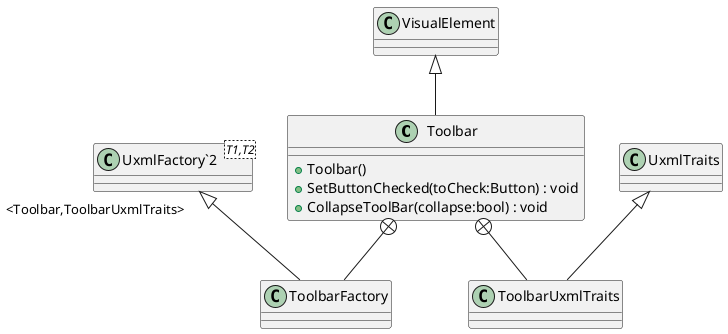 @startuml
class Toolbar {
    + Toolbar()
    + SetButtonChecked(toCheck:Button) : void
    + CollapseToolBar(collapse:bool) : void
}
class ToolbarFactory {
}
class ToolbarUxmlTraits {
}
class "UxmlFactory`2"<T1,T2> {
}
VisualElement <|-- Toolbar
Toolbar +-- ToolbarFactory
"UxmlFactory`2" "<Toolbar,ToolbarUxmlTraits>" <|-- ToolbarFactory
Toolbar +-- ToolbarUxmlTraits
UxmlTraits <|-- ToolbarUxmlTraits
@enduml
